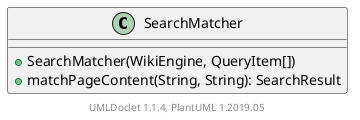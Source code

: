 @startuml

    class SearchMatcher [[SearchMatcher.html]] {
        +SearchMatcher(WikiEngine, QueryItem[])
        +matchPageContent(String, String): SearchResult
    }


    center footer UMLDoclet 1.1.4, PlantUML 1.2019.05
@enduml
